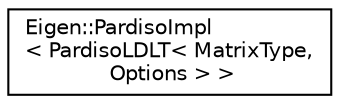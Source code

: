digraph "Graphical Class Hierarchy"
{
  edge [fontname="Helvetica",fontsize="10",labelfontname="Helvetica",labelfontsize="10"];
  node [fontname="Helvetica",fontsize="10",shape=record];
  rankdir="LR";
  Node1 [label="Eigen::PardisoImpl\l\< PardisoLDLT\< MatrixType,\l Options \> \>",height=0.2,width=0.4,color="black", fillcolor="white", style="filled",URL="$class_eigen_1_1_pardiso_impl.html"];
}
